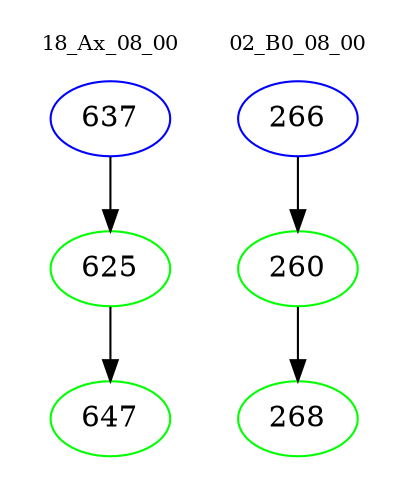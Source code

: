 digraph{
subgraph cluster_0 {
color = white
label = "18_Ax_08_00";
fontsize=10;
T0_637 [label="637", color="blue"]
T0_637 -> T0_625 [color="black"]
T0_625 [label="625", color="green"]
T0_625 -> T0_647 [color="black"]
T0_647 [label="647", color="green"]
}
subgraph cluster_1 {
color = white
label = "02_B0_08_00";
fontsize=10;
T1_266 [label="266", color="blue"]
T1_266 -> T1_260 [color="black"]
T1_260 [label="260", color="green"]
T1_260 -> T1_268 [color="black"]
T1_268 [label="268", color="green"]
}
}
